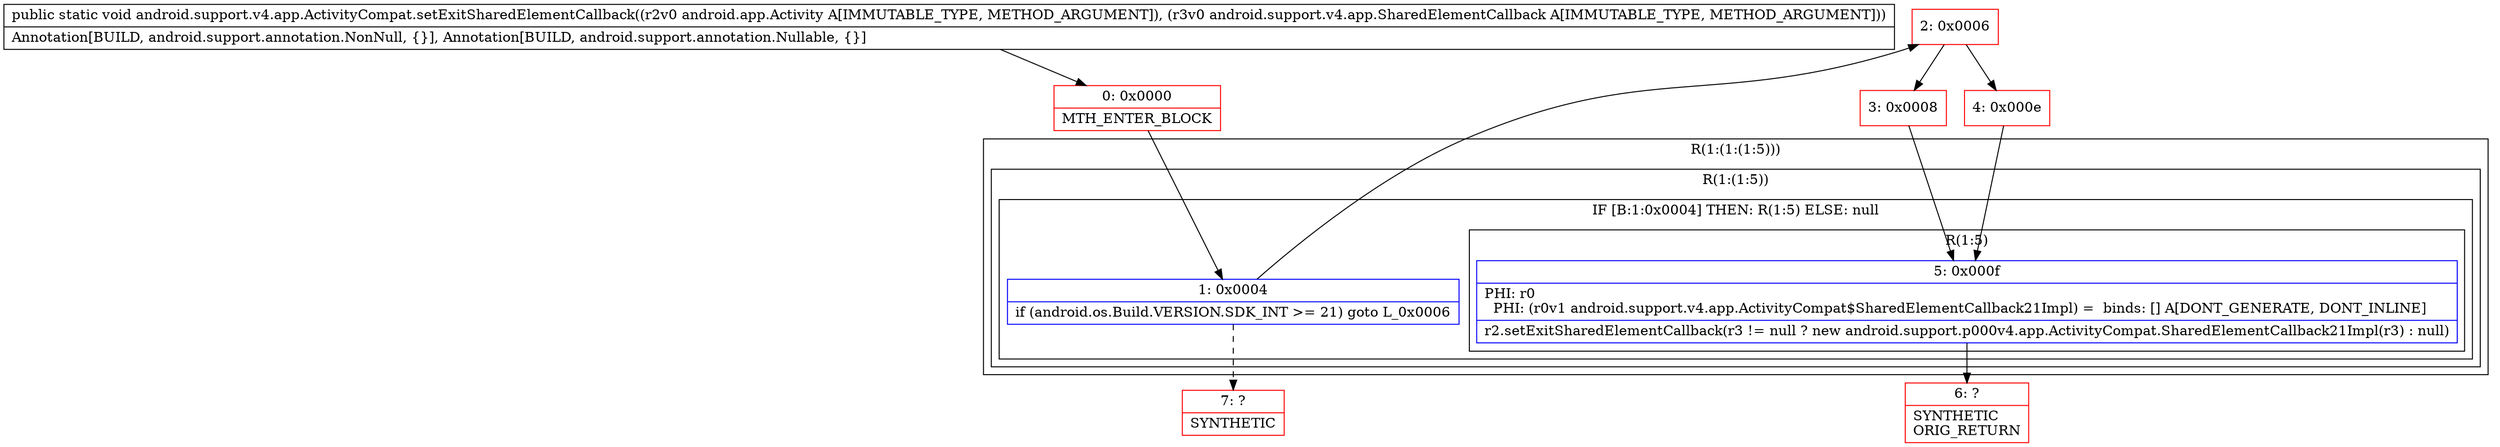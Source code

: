digraph "CFG forandroid.support.v4.app.ActivityCompat.setExitSharedElementCallback(Landroid\/app\/Activity;Landroid\/support\/v4\/app\/SharedElementCallback;)V" {
subgraph cluster_Region_1863323389 {
label = "R(1:(1:(1:5)))";
node [shape=record,color=blue];
subgraph cluster_Region_1344108005 {
label = "R(1:(1:5))";
node [shape=record,color=blue];
subgraph cluster_IfRegion_425984030 {
label = "IF [B:1:0x0004] THEN: R(1:5) ELSE: null";
node [shape=record,color=blue];
Node_1 [shape=record,label="{1\:\ 0x0004|if (android.os.Build.VERSION.SDK_INT \>= 21) goto L_0x0006\l}"];
subgraph cluster_Region_780940719 {
label = "R(1:5)";
node [shape=record,color=blue];
Node_5 [shape=record,label="{5\:\ 0x000f|PHI: r0 \l  PHI: (r0v1 android.support.v4.app.ActivityCompat$SharedElementCallback21Impl) =  binds: [] A[DONT_GENERATE, DONT_INLINE]\l|r2.setExitSharedElementCallback(r3 != null ? new android.support.p000v4.app.ActivityCompat.SharedElementCallback21Impl(r3) : null)\l}"];
}
}
}
}
Node_0 [shape=record,color=red,label="{0\:\ 0x0000|MTH_ENTER_BLOCK\l}"];
Node_2 [shape=record,color=red,label="{2\:\ 0x0006}"];
Node_3 [shape=record,color=red,label="{3\:\ 0x0008}"];
Node_4 [shape=record,color=red,label="{4\:\ 0x000e}"];
Node_6 [shape=record,color=red,label="{6\:\ ?|SYNTHETIC\lORIG_RETURN\l}"];
Node_7 [shape=record,color=red,label="{7\:\ ?|SYNTHETIC\l}"];
MethodNode[shape=record,label="{public static void android.support.v4.app.ActivityCompat.setExitSharedElementCallback((r2v0 android.app.Activity A[IMMUTABLE_TYPE, METHOD_ARGUMENT]), (r3v0 android.support.v4.app.SharedElementCallback A[IMMUTABLE_TYPE, METHOD_ARGUMENT]))  | Annotation[BUILD, android.support.annotation.NonNull, \{\}], Annotation[BUILD, android.support.annotation.Nullable, \{\}]\l}"];
MethodNode -> Node_0;
Node_1 -> Node_2;
Node_1 -> Node_7[style=dashed];
Node_5 -> Node_6;
Node_0 -> Node_1;
Node_2 -> Node_3;
Node_2 -> Node_4;
Node_3 -> Node_5;
Node_4 -> Node_5;
}

